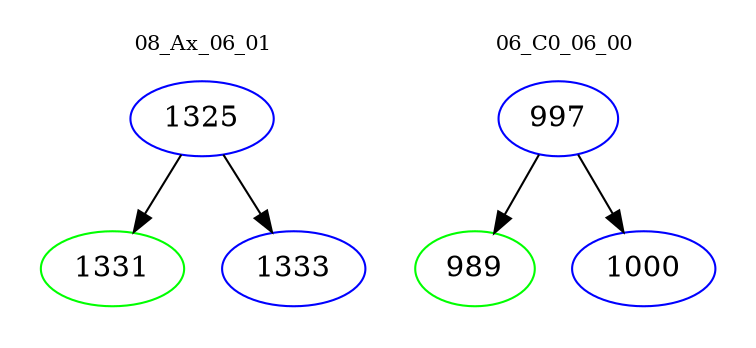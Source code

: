 digraph{
subgraph cluster_0 {
color = white
label = "08_Ax_06_01";
fontsize=10;
T0_1325 [label="1325", color="blue"]
T0_1325 -> T0_1331 [color="black"]
T0_1331 [label="1331", color="green"]
T0_1325 -> T0_1333 [color="black"]
T0_1333 [label="1333", color="blue"]
}
subgraph cluster_1 {
color = white
label = "06_C0_06_00";
fontsize=10;
T1_997 [label="997", color="blue"]
T1_997 -> T1_989 [color="black"]
T1_989 [label="989", color="green"]
T1_997 -> T1_1000 [color="black"]
T1_1000 [label="1000", color="blue"]
}
}

